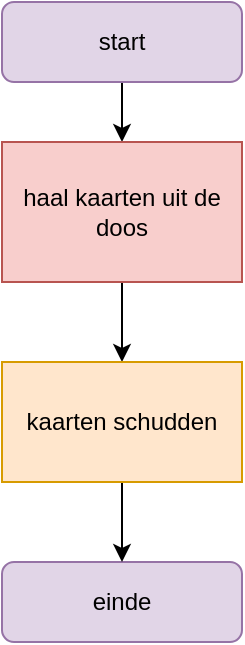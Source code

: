 <mxfile version="23.1.2" type="device">
  <diagram name="Pagina-1" id="RIe0jPJiFgApkDn7sLgF">
    <mxGraphModel dx="1002" dy="569" grid="1" gridSize="10" guides="1" tooltips="1" connect="1" arrows="1" fold="1" page="1" pageScale="1" pageWidth="827" pageHeight="1169" math="0" shadow="0">
      <root>
        <mxCell id="0" />
        <mxCell id="1" parent="0" />
        <mxCell id="_WUqo1U4KwquYLu2NDVj-11" style="edgeStyle=orthogonalEdgeStyle;rounded=0;orthogonalLoop=1;jettySize=auto;html=1;" edge="1" parent="1" source="_WUqo1U4KwquYLu2NDVj-2" target="_WUqo1U4KwquYLu2NDVj-6">
          <mxGeometry relative="1" as="geometry" />
        </mxCell>
        <mxCell id="_WUqo1U4KwquYLu2NDVj-2" value="start" style="rounded=1;whiteSpace=wrap;html=1;fillColor=#e1d5e7;strokeColor=#9673a6;" vertex="1" parent="1">
          <mxGeometry x="340" y="20" width="120" height="40" as="geometry" />
        </mxCell>
        <mxCell id="_WUqo1U4KwquYLu2NDVj-3" value="einde" style="rounded=1;whiteSpace=wrap;html=1;fillColor=#e1d5e7;strokeColor=#9673a6;" vertex="1" parent="1">
          <mxGeometry x="340" y="300" width="120" height="40" as="geometry" />
        </mxCell>
        <mxCell id="_WUqo1U4KwquYLu2NDVj-15" style="edgeStyle=orthogonalEdgeStyle;rounded=0;orthogonalLoop=1;jettySize=auto;html=1;entryX=0.5;entryY=0;entryDx=0;entryDy=0;" edge="1" parent="1" source="_WUqo1U4KwquYLu2NDVj-6" target="_WUqo1U4KwquYLu2NDVj-13">
          <mxGeometry relative="1" as="geometry" />
        </mxCell>
        <mxCell id="_WUqo1U4KwquYLu2NDVj-6" value="haal kaarten uit de doos" style="rounded=0;whiteSpace=wrap;html=1;fillColor=#f8cecc;strokeColor=#b85450;" vertex="1" parent="1">
          <mxGeometry x="340" y="90" width="120" height="70" as="geometry" />
        </mxCell>
        <mxCell id="_WUqo1U4KwquYLu2NDVj-14" style="edgeStyle=orthogonalEdgeStyle;rounded=0;orthogonalLoop=1;jettySize=auto;html=1;" edge="1" parent="1" source="_WUqo1U4KwquYLu2NDVj-13">
          <mxGeometry relative="1" as="geometry">
            <mxPoint x="400" y="200" as="targetPoint" />
            <Array as="points">
              <mxPoint x="400" y="210" />
              <mxPoint x="400" y="210" />
            </Array>
          </mxGeometry>
        </mxCell>
        <mxCell id="_WUqo1U4KwquYLu2NDVj-16" style="edgeStyle=orthogonalEdgeStyle;rounded=0;orthogonalLoop=1;jettySize=auto;html=1;entryX=0.5;entryY=0;entryDx=0;entryDy=0;" edge="1" parent="1" source="_WUqo1U4KwquYLu2NDVj-13" target="_WUqo1U4KwquYLu2NDVj-3">
          <mxGeometry relative="1" as="geometry" />
        </mxCell>
        <mxCell id="_WUqo1U4KwquYLu2NDVj-13" value="kaarten schudden" style="rounded=0;whiteSpace=wrap;html=1;fillColor=#ffe6cc;strokeColor=#d79b00;" vertex="1" parent="1">
          <mxGeometry x="340" y="200" width="120" height="60" as="geometry" />
        </mxCell>
      </root>
    </mxGraphModel>
  </diagram>
</mxfile>
